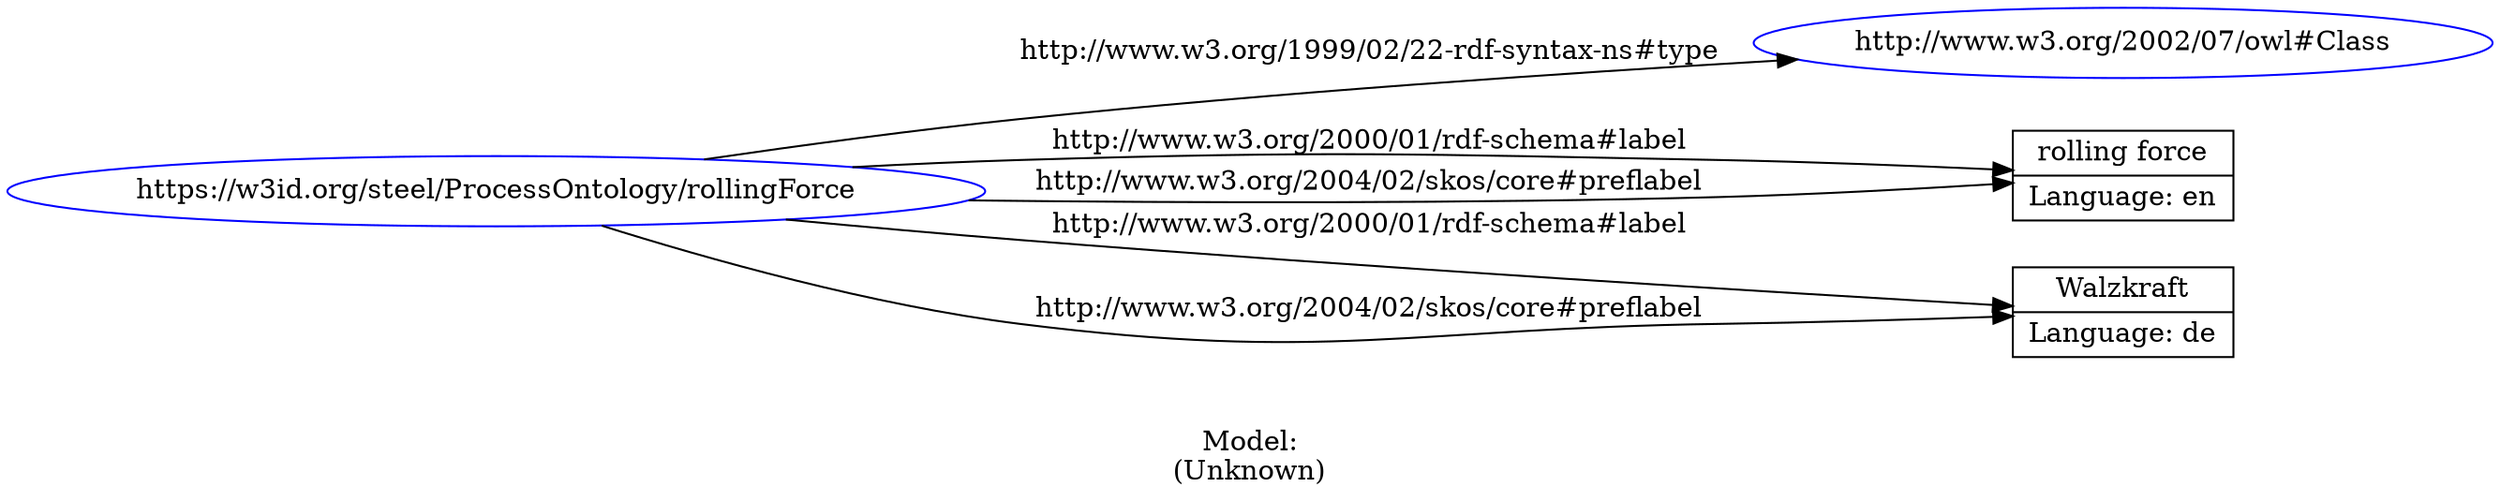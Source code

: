 digraph {
	rankdir = LR;
	charset="utf-8";

	"Rhttps://w3id.org/steel/ProcessOntology/rollingForce" -> "Rhttp://www.w3.org/2002/07/owl#Class" [ label="http://www.w3.org/1999/02/22-rdf-syntax-ns#type" ];
	"Rhttps://w3id.org/steel/ProcessOntology/rollingForce" -> "Lrolling force|Language: en" [ label="http://www.w3.org/2000/01/rdf-schema#label" ];
	"Rhttps://w3id.org/steel/ProcessOntology/rollingForce" -> "LWalzkraft|Language: de" [ label="http://www.w3.org/2000/01/rdf-schema#label" ];
	"Rhttps://w3id.org/steel/ProcessOntology/rollingForce" -> "Lrolling force|Language: en" [ label="http://www.w3.org/2004/02/skos/core#preflabel" ];
	"Rhttps://w3id.org/steel/ProcessOntology/rollingForce" -> "LWalzkraft|Language: de" [ label="http://www.w3.org/2004/02/skos/core#preflabel" ];

	// Resources
	"Rhttps://w3id.org/steel/ProcessOntology/rollingForce" [ label="https://w3id.org/steel/ProcessOntology/rollingForce", shape = ellipse, color = blue ];
	"Rhttp://www.w3.org/2002/07/owl#Class" [ label="http://www.w3.org/2002/07/owl#Class", shape = ellipse, color = blue ];

	// Anonymous nodes

	// Literals
	"Lrolling force|Language: en" [ label="rolling force|Language: en", shape = record ];
	"LWalzkraft|Language: de" [ label="Walzkraft|Language: de", shape = record ];

	label="\n\nModel:\n(Unknown)";
}
